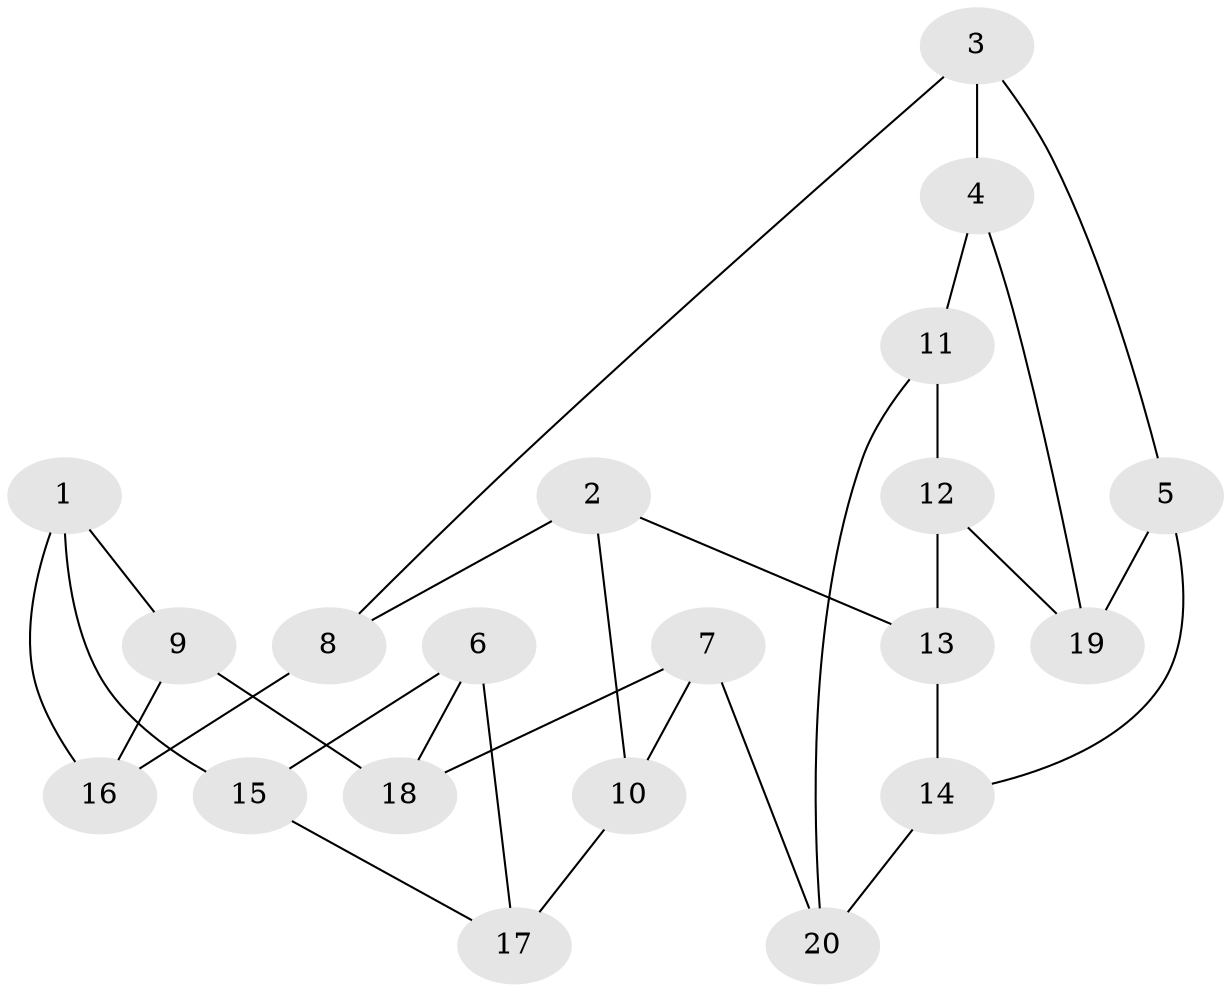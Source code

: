 // Generated by graph-tools (version 1.1) at 2025/46/02/15/25 05:46:28]
// undirected, 20 vertices, 30 edges
graph export_dot {
graph [start="1"]
  node [color=gray90,style=filled];
  1;
  2;
  3;
  4;
  5;
  6;
  7;
  8;
  9;
  10;
  11;
  12;
  13;
  14;
  15;
  16;
  17;
  18;
  19;
  20;
  1 -- 15;
  1 -- 9;
  1 -- 16;
  2 -- 8;
  2 -- 10;
  2 -- 13;
  3 -- 8;
  3 -- 4;
  3 -- 5;
  4 -- 19;
  4 -- 11;
  5 -- 14;
  5 -- 19;
  6 -- 15;
  6 -- 17;
  6 -- 18;
  7 -- 10;
  7 -- 20;
  7 -- 18;
  8 -- 16;
  9 -- 18;
  9 -- 16;
  10 -- 17;
  11 -- 12;
  11 -- 20;
  12 -- 19;
  12 -- 13;
  13 -- 14;
  14 -- 20;
  15 -- 17;
}
